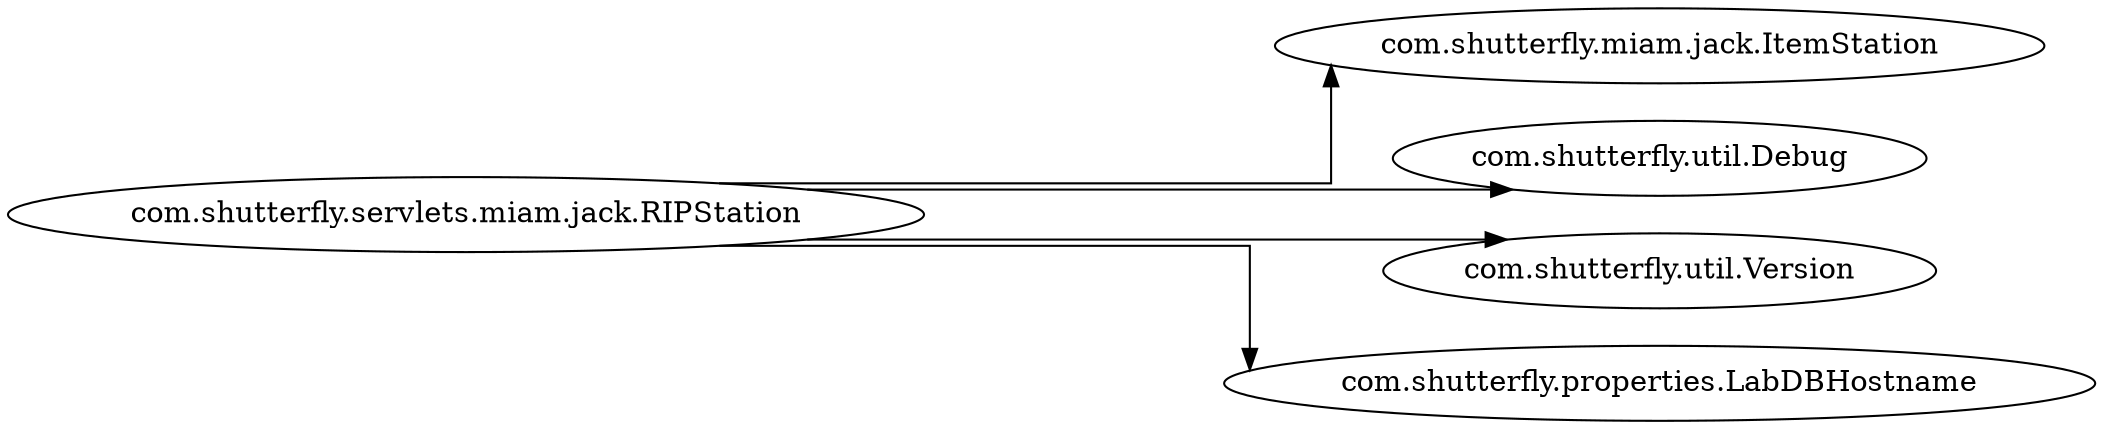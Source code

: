 digraph dependencyGraph {
 concentrate=true;
 rankdir="LR"; 
ranksep="2.0";
"com.shutterfly.servlets.miam.jack.RIPStation"; 
"com.shutterfly.servlets.miam.jack.RIPStation"->"com.shutterfly.miam.jack.ItemStation";
"com.shutterfly.servlets.miam.jack.RIPStation"->"com.shutterfly.util.Debug";
"com.shutterfly.servlets.miam.jack.RIPStation"->"com.shutterfly.util.Version";
"com.shutterfly.servlets.miam.jack.RIPStation"->"com.shutterfly.properties.LabDBHostname";
splines="ortho";
}